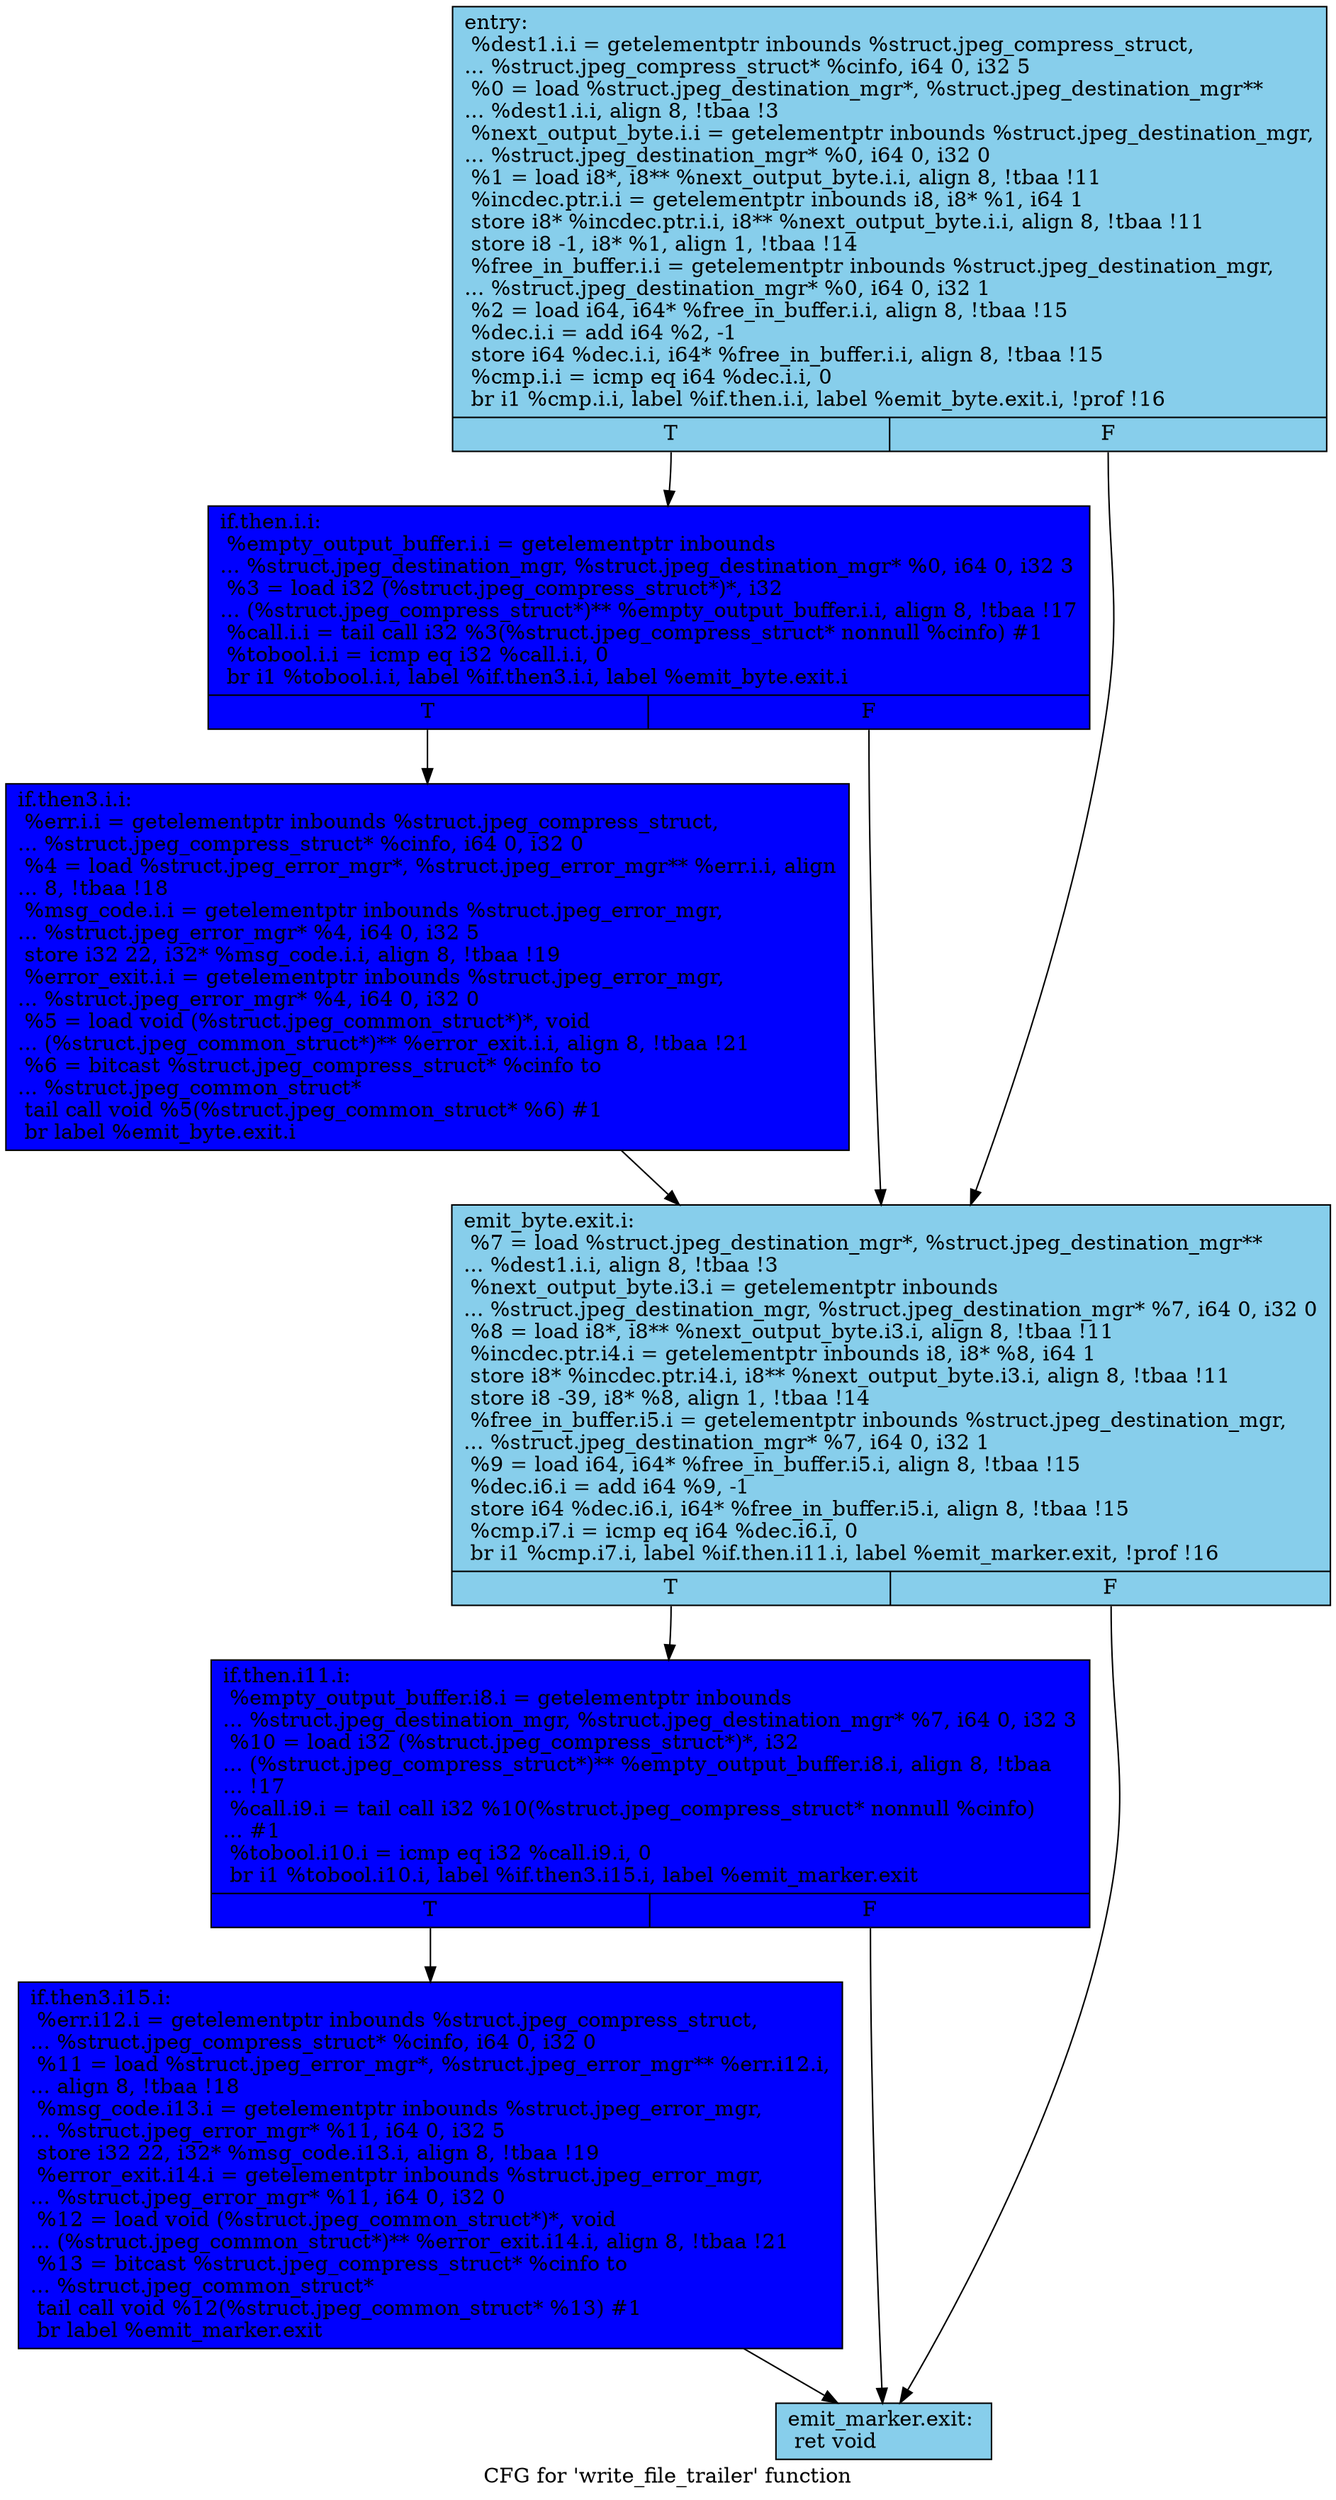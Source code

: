 digraph "CFG for 'write_file_trailer' function" {
	label="CFG for 'write_file_trailer' function";

	Node0x5b24120 [shape=record, style = filled, fillcolor = skyblue, label="{entry:\l  %dest1.i.i = getelementptr inbounds %struct.jpeg_compress_struct,\l... %struct.jpeg_compress_struct* %cinfo, i64 0, i32 5\l  %0 = load %struct.jpeg_destination_mgr*, %struct.jpeg_destination_mgr**\l... %dest1.i.i, align 8, !tbaa !3\l  %next_output_byte.i.i = getelementptr inbounds %struct.jpeg_destination_mgr,\l... %struct.jpeg_destination_mgr* %0, i64 0, i32 0\l  %1 = load i8*, i8** %next_output_byte.i.i, align 8, !tbaa !11\l  %incdec.ptr.i.i = getelementptr inbounds i8, i8* %1, i64 1\l  store i8* %incdec.ptr.i.i, i8** %next_output_byte.i.i, align 8, !tbaa !11\l  store i8 -1, i8* %1, align 1, !tbaa !14\l  %free_in_buffer.i.i = getelementptr inbounds %struct.jpeg_destination_mgr,\l... %struct.jpeg_destination_mgr* %0, i64 0, i32 1\l  %2 = load i64, i64* %free_in_buffer.i.i, align 8, !tbaa !15\l  %dec.i.i = add i64 %2, -1\l  store i64 %dec.i.i, i64* %free_in_buffer.i.i, align 8, !tbaa !15\l  %cmp.i.i = icmp eq i64 %dec.i.i, 0\l  br i1 %cmp.i.i, label %if.then.i.i, label %emit_byte.exit.i, !prof !16\l|{<s0>T|<s1>F}}"];
	Node0x5b24120:s0 -> Node0x5b268c0;
	Node0x5b24120:s1 -> Node0x5b26970;
	Node0x5b268c0 [shape=record, style = filled, fillcolor = blue, label="{if.then.i.i:                                      \l  %empty_output_buffer.i.i = getelementptr inbounds\l... %struct.jpeg_destination_mgr, %struct.jpeg_destination_mgr* %0, i64 0, i32 3\l  %3 = load i32 (%struct.jpeg_compress_struct*)*, i32\l... (%struct.jpeg_compress_struct*)** %empty_output_buffer.i.i, align 8, !tbaa !17\l  %call.i.i = tail call i32 %3(%struct.jpeg_compress_struct* nonnull %cinfo) #1\l  %tobool.i.i = icmp eq i32 %call.i.i, 0\l  br i1 %tobool.i.i, label %if.then3.i.i, label %emit_byte.exit.i\l|{<s0>T|<s1>F}}"];
	Node0x5b268c0:s0 -> Node0x5b24020;
	Node0x5b268c0:s1 -> Node0x5b26970;
	Node0x5b24020 [shape=record, style = filled, fillcolor = blue, label="{if.then3.i.i:                                     \l  %err.i.i = getelementptr inbounds %struct.jpeg_compress_struct,\l... %struct.jpeg_compress_struct* %cinfo, i64 0, i32 0\l  %4 = load %struct.jpeg_error_mgr*, %struct.jpeg_error_mgr** %err.i.i, align\l... 8, !tbaa !18\l  %msg_code.i.i = getelementptr inbounds %struct.jpeg_error_mgr,\l... %struct.jpeg_error_mgr* %4, i64 0, i32 5\l  store i32 22, i32* %msg_code.i.i, align 8, !tbaa !19\l  %error_exit.i.i = getelementptr inbounds %struct.jpeg_error_mgr,\l... %struct.jpeg_error_mgr* %4, i64 0, i32 0\l  %5 = load void (%struct.jpeg_common_struct*)*, void\l... (%struct.jpeg_common_struct*)** %error_exit.i.i, align 8, !tbaa !21\l  %6 = bitcast %struct.jpeg_compress_struct* %cinfo to\l... %struct.jpeg_common_struct*\l  tail call void %5(%struct.jpeg_common_struct* %6) #1\l  br label %emit_byte.exit.i\l}"];
	Node0x5b24020 -> Node0x5b26970;
	Node0x5b26970 [shape=record, style = filled, fillcolor = skyblue, label="{emit_byte.exit.i:                                 \l  %7 = load %struct.jpeg_destination_mgr*, %struct.jpeg_destination_mgr**\l... %dest1.i.i, align 8, !tbaa !3\l  %next_output_byte.i3.i = getelementptr inbounds\l... %struct.jpeg_destination_mgr, %struct.jpeg_destination_mgr* %7, i64 0, i32 0\l  %8 = load i8*, i8** %next_output_byte.i3.i, align 8, !tbaa !11\l  %incdec.ptr.i4.i = getelementptr inbounds i8, i8* %8, i64 1\l  store i8* %incdec.ptr.i4.i, i8** %next_output_byte.i3.i, align 8, !tbaa !11\l  store i8 -39, i8* %8, align 1, !tbaa !14\l  %free_in_buffer.i5.i = getelementptr inbounds %struct.jpeg_destination_mgr,\l... %struct.jpeg_destination_mgr* %7, i64 0, i32 1\l  %9 = load i64, i64* %free_in_buffer.i5.i, align 8, !tbaa !15\l  %dec.i6.i = add i64 %9, -1\l  store i64 %dec.i6.i, i64* %free_in_buffer.i5.i, align 8, !tbaa !15\l  %cmp.i7.i = icmp eq i64 %dec.i6.i, 0\l  br i1 %cmp.i7.i, label %if.then.i11.i, label %emit_marker.exit, !prof !16\l|{<s0>T|<s1>F}}"];
	Node0x5b26970:s0 -> Node0x5b270a0;
	Node0x5b26970:s1 -> Node0x5b27cb0;
	Node0x5b270a0 [shape=record, style = filled, fillcolor = blue, label="{if.then.i11.i:                                    \l  %empty_output_buffer.i8.i = getelementptr inbounds\l... %struct.jpeg_destination_mgr, %struct.jpeg_destination_mgr* %7, i64 0, i32 3\l  %10 = load i32 (%struct.jpeg_compress_struct*)*, i32\l... (%struct.jpeg_compress_struct*)** %empty_output_buffer.i8.i, align 8, !tbaa\l... !17\l  %call.i9.i = tail call i32 %10(%struct.jpeg_compress_struct* nonnull %cinfo)\l... #1\l  %tobool.i10.i = icmp eq i32 %call.i9.i, 0\l  br i1 %tobool.i10.i, label %if.then3.i15.i, label %emit_marker.exit\l|{<s0>T|<s1>F}}"];
	Node0x5b270a0:s0 -> Node0x5b28220;
	Node0x5b270a0:s1 -> Node0x5b27cb0;
	Node0x5b28220 [shape=record, style = filled, fillcolor = blue, label="{if.then3.i15.i:                                   \l  %err.i12.i = getelementptr inbounds %struct.jpeg_compress_struct,\l... %struct.jpeg_compress_struct* %cinfo, i64 0, i32 0\l  %11 = load %struct.jpeg_error_mgr*, %struct.jpeg_error_mgr** %err.i12.i,\l... align 8, !tbaa !18\l  %msg_code.i13.i = getelementptr inbounds %struct.jpeg_error_mgr,\l... %struct.jpeg_error_mgr* %11, i64 0, i32 5\l  store i32 22, i32* %msg_code.i13.i, align 8, !tbaa !19\l  %error_exit.i14.i = getelementptr inbounds %struct.jpeg_error_mgr,\l... %struct.jpeg_error_mgr* %11, i64 0, i32 0\l  %12 = load void (%struct.jpeg_common_struct*)*, void\l... (%struct.jpeg_common_struct*)** %error_exit.i14.i, align 8, !tbaa !21\l  %13 = bitcast %struct.jpeg_compress_struct* %cinfo to\l... %struct.jpeg_common_struct*\l  tail call void %12(%struct.jpeg_common_struct* %13) #1\l  br label %emit_marker.exit\l}"];
	Node0x5b28220 -> Node0x5b27cb0;
	Node0x5b27cb0 [shape=record, style = filled, fillcolor = skyblue, label="{emit_marker.exit:                                 \l  ret void\l}"];
}
